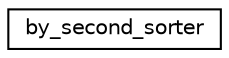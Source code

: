 digraph "Graphical Class Hierarchy"
{
  edge [fontname="Helvetica",fontsize="10",labelfontname="Helvetica",labelfontsize="10"];
  node [fontname="Helvetica",fontsize="10",shape=record];
  rankdir="LR";
  Node0 [label="by_second_sorter",height=0.2,width=0.4,color="black", fillcolor="white", style="filled",URL="$d5/dac/classby__second__sorter.html"];
}
